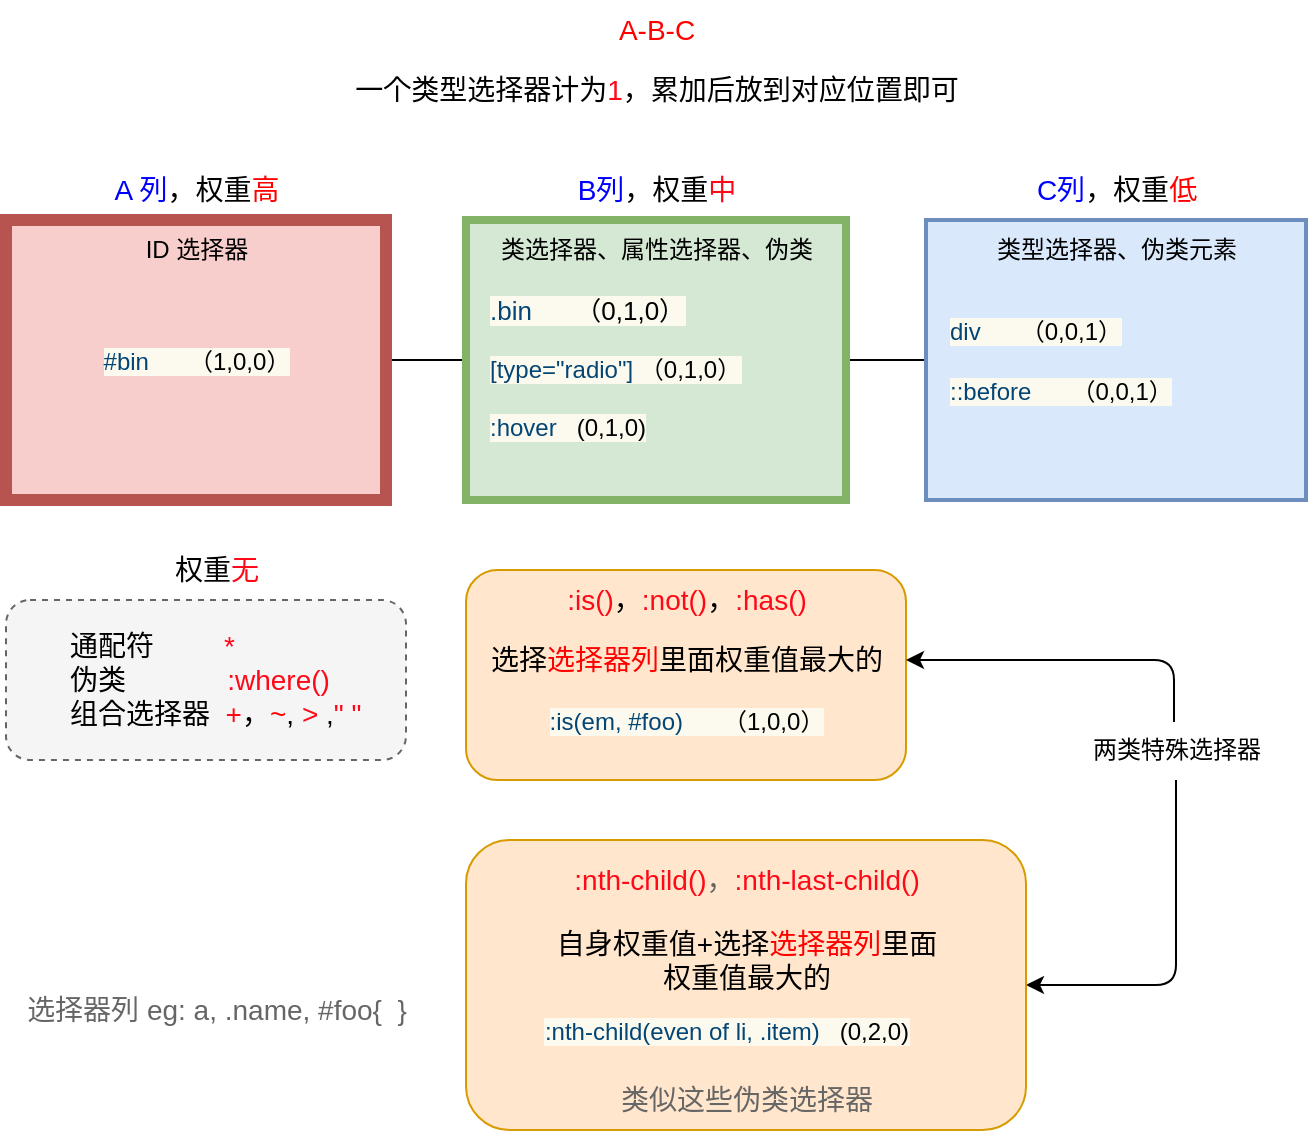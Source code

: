<mxfile version="20.5.1" type="github">
  <diagram id="O7jyK_cGJBeiItu3M3Zx" name="第 1 页">
    <mxGraphModel dx="1426" dy="794" grid="1" gridSize="10" guides="1" tooltips="1" connect="1" arrows="1" fold="1" page="1" pageScale="1" pageWidth="3300" pageHeight="4681" math="0" shadow="0">
      <root>
        <mxCell id="0" />
        <mxCell id="1" parent="0" />
        <mxCell id="ECRpxW6QUPekAp9dYrVB-13" style="edgeStyle=orthogonalEdgeStyle;rounded=0;orthogonalLoop=1;jettySize=auto;html=1;entryX=0;entryY=0.5;entryDx=0;entryDy=0;endArrow=none;endFill=0;" parent="1" source="ECRpxW6QUPekAp9dYrVB-1" target="ECRpxW6QUPekAp9dYrVB-4" edge="1">
          <mxGeometry relative="1" as="geometry" />
        </mxCell>
        <mxCell id="ECRpxW6QUPekAp9dYrVB-1" value="" style="rounded=0;whiteSpace=wrap;html=1;fillColor=#f8cecc;strokeColor=#b85450;strokeWidth=6;" parent="1" vertex="1">
          <mxGeometry x="460" y="270" width="190" height="140" as="geometry" />
        </mxCell>
        <mxCell id="ECRpxW6QUPekAp9dYrVB-2" value="&lt;span style=&quot;&quot;&gt;ID 选择器&lt;/span&gt;" style="text;html=1;align=center;verticalAlign=middle;resizable=0;points=[];autosize=1;strokeColor=none;fillColor=none;" parent="1" vertex="1">
          <mxGeometry x="520" y="270" width="70" height="30" as="geometry" />
        </mxCell>
        <mxCell id="ECRpxW6QUPekAp9dYrVB-14" style="edgeStyle=orthogonalEdgeStyle;rounded=0;orthogonalLoop=1;jettySize=auto;html=1;entryX=0;entryY=0.5;entryDx=0;entryDy=0;endArrow=none;endFill=0;" parent="1" source="ECRpxW6QUPekAp9dYrVB-4" target="ECRpxW6QUPekAp9dYrVB-5" edge="1">
          <mxGeometry relative="1" as="geometry" />
        </mxCell>
        <mxCell id="ECRpxW6QUPekAp9dYrVB-4" value="" style="rounded=0;whiteSpace=wrap;html=1;fillColor=#d5e8d4;strokeColor=#82b366;strokeWidth=4;" parent="1" vertex="1">
          <mxGeometry x="690" y="270" width="190" height="140" as="geometry" />
        </mxCell>
        <mxCell id="ECRpxW6QUPekAp9dYrVB-5" value="" style="rounded=0;whiteSpace=wrap;html=1;fillColor=#dae8fc;strokeColor=#6c8ebf;strokeWidth=2;" parent="1" vertex="1">
          <mxGeometry x="920" y="270" width="190" height="140" as="geometry" />
        </mxCell>
        <mxCell id="ECRpxW6QUPekAp9dYrVB-7" value="类型选择器、伪类元素" style="text;html=1;align=center;verticalAlign=middle;resizable=0;points=[];autosize=1;strokeColor=none;fillColor=none;" parent="1" vertex="1">
          <mxGeometry x="945" y="270" width="140" height="30" as="geometry" />
        </mxCell>
        <mxCell id="ECRpxW6QUPekAp9dYrVB-8" value="&lt;font style=&quot;font-size: 14px;&quot;&gt;&lt;font style=&quot;font-size: 14px;&quot; color=&quot;#0000ff&quot;&gt;A 列&lt;/font&gt;，权重&lt;font style=&quot;font-size: 14px;&quot; color=&quot;#ff0000&quot;&gt;高&lt;/font&gt;&lt;/font&gt;" style="text;html=1;align=center;verticalAlign=middle;resizable=0;points=[];autosize=1;strokeColor=none;fillColor=none;" parent="1" vertex="1">
          <mxGeometry x="500" y="240" width="110" height="30" as="geometry" />
        </mxCell>
        <mxCell id="ECRpxW6QUPekAp9dYrVB-9" value="&lt;font style=&quot;font-size: 14px;&quot;&gt;&lt;font style=&quot;font-size: 14px;&quot; color=&quot;#0000ff&quot;&gt;B列&lt;/font&gt;，权重&lt;font style=&quot;font-size: 14px;&quot; color=&quot;#ff0818&quot;&gt;中&lt;/font&gt;&lt;/font&gt;" style="text;html=1;align=center;verticalAlign=middle;resizable=0;points=[];autosize=1;strokeColor=none;fillColor=none;" parent="1" vertex="1">
          <mxGeometry x="735" y="240" width="100" height="30" as="geometry" />
        </mxCell>
        <mxCell id="ECRpxW6QUPekAp9dYrVB-10" value="&lt;font style=&quot;font-size: 14px;&quot;&gt;&lt;font style=&quot;font-size: 14px;&quot; color=&quot;#0000ff&quot;&gt;C列&lt;/font&gt;，权重&lt;font style=&quot;font-size: 14px;&quot; color=&quot;#ff0000&quot;&gt;低&lt;/font&gt;&lt;/font&gt;" style="text;html=1;align=center;verticalAlign=middle;resizable=0;points=[];autosize=1;strokeColor=none;fillColor=none;" parent="1" vertex="1">
          <mxGeometry x="965" y="240" width="100" height="30" as="geometry" />
        </mxCell>
        <mxCell id="ECRpxW6QUPekAp9dYrVB-12" value="类选择器、属性选择器、伪类" style="text;html=1;align=center;verticalAlign=middle;resizable=0;points=[];autosize=1;strokeColor=none;fillColor=none;" parent="1" vertex="1">
          <mxGeometry x="695" y="270" width="180" height="30" as="geometry" />
        </mxCell>
        <mxCell id="ECRpxW6QUPekAp9dYrVB-18" value="" style="rounded=1;whiteSpace=wrap;html=1;strokeWidth=1;fontSize=14;strokeColor=#d79b00;fillColor=#ffe6cc;" parent="1" vertex="1">
          <mxGeometry x="690" y="445" width="220" height="105" as="geometry" />
        </mxCell>
        <mxCell id="ECRpxW6QUPekAp9dYrVB-19" value=":is()&lt;font color=&quot;#000000&quot;&gt;，&lt;/font&gt;:not()&lt;font color=&quot;#000000&quot;&gt;，&lt;/font&gt;:has()" style="text;html=1;align=center;verticalAlign=middle;resizable=0;points=[];autosize=1;strokeColor=none;fillColor=none;fontSize=14;fontColor=#FF0818;" parent="1" vertex="1">
          <mxGeometry x="730" y="445" width="140" height="30" as="geometry" />
        </mxCell>
        <mxCell id="exm0bVOSVGiGTwGDYVTc-6" style="edgeStyle=orthogonalEdgeStyle;rounded=1;orthogonalLoop=1;jettySize=auto;html=1;entryX=0.491;entryY=0.033;entryDx=0;entryDy=0;entryPerimeter=0;fontSize=12;fontColor=#000000;endArrow=none;endFill=0;startArrow=classic;startFill=1;" edge="1" parent="1" source="ECRpxW6QUPekAp9dYrVB-20" target="exm0bVOSVGiGTwGDYVTc-4">
          <mxGeometry relative="1" as="geometry" />
        </mxCell>
        <mxCell id="ECRpxW6QUPekAp9dYrVB-20" value="选择&lt;font color=&quot;#ff0000&quot;&gt;选择器列&lt;/font&gt;里面权重值最大的" style="text;html=1;align=center;verticalAlign=middle;resizable=0;points=[];autosize=1;strokeColor=none;fillColor=none;fontSize=14;fontColor=#000000;" parent="1" vertex="1">
          <mxGeometry x="690" y="475" width="220" height="30" as="geometry" />
        </mxCell>
        <mxCell id="ECRpxW6QUPekAp9dYrVB-22" value="&lt;font style=&quot;font-size: 12px;&quot;&gt;&lt;span style=&quot;color: rgb(3, 69, 117); font-family: sans-serif; text-align: left; background-color: rgb(252, 250, 238);&quot;&gt;:is(em, #foo)&amp;nbsp; &amp;nbsp; &amp;nbsp; &lt;/span&gt;&lt;span style=&quot;font-family: sans-serif; text-align: left; background-color: rgb(252, 250, 238);&quot;&gt;&lt;font style=&quot;font-size: 12px;&quot; color=&quot;#000000&quot;&gt;（1,0,0）&lt;/font&gt;&lt;/span&gt;&lt;/font&gt;" style="text;html=1;align=center;verticalAlign=middle;resizable=0;points=[];autosize=1;strokeColor=none;fillColor=none;fontSize=14;fontColor=#FF0000;" parent="1" vertex="1">
          <mxGeometry x="715" y="505" width="170" height="30" as="geometry" />
        </mxCell>
        <mxCell id="exm0bVOSVGiGTwGDYVTc-7" style="edgeStyle=orthogonalEdgeStyle;rounded=1;orthogonalLoop=1;jettySize=auto;html=1;exitX=1;exitY=0.5;exitDx=0;exitDy=0;fontSize=12;fontColor=#000000;endArrow=none;endFill=0;startArrow=classic;startFill=1;" edge="1" parent="1" source="ECRpxW6QUPekAp9dYrVB-23" target="exm0bVOSVGiGTwGDYVTc-4">
          <mxGeometry relative="1" as="geometry" />
        </mxCell>
        <mxCell id="ECRpxW6QUPekAp9dYrVB-23" value="" style="rounded=1;whiteSpace=wrap;html=1;strokeWidth=1;fontSize=14;strokeColor=#d79b00;fillColor=#ffe6cc;" parent="1" vertex="1">
          <mxGeometry x="690" y="580" width="280" height="145" as="geometry" />
        </mxCell>
        <mxCell id="ECRpxW6QUPekAp9dYrVB-24" value="A-B-C" style="text;html=1;align=center;verticalAlign=middle;resizable=0;points=[];autosize=1;strokeColor=none;fillColor=none;fontSize=14;fontColor=#FF0000;" parent="1" vertex="1">
          <mxGeometry x="755" y="160" width="60" height="30" as="geometry" />
        </mxCell>
        <mxCell id="ECRpxW6QUPekAp9dYrVB-25" value="&lt;font color=&quot;#666666&quot;&gt;选择器列 eg: a, .name, #foo{&amp;nbsp; }&lt;/font&gt;" style="text;html=1;align=center;verticalAlign=middle;resizable=0;points=[];autosize=1;strokeColor=none;fillColor=none;fontSize=14;fontColor=#FF0000;" parent="1" vertex="1">
          <mxGeometry x="460" y="650" width="210" height="30" as="geometry" />
        </mxCell>
        <mxCell id="ECRpxW6QUPekAp9dYrVB-26" value="&lt;font color=&quot;#ff0818&quot;&gt;:nth-child()&lt;/font&gt;，&lt;font color=&quot;#ff0818&quot;&gt;:nth-last-child()&lt;/font&gt;" style="text;html=1;align=center;verticalAlign=middle;resizable=0;points=[];autosize=1;strokeColor=none;fillColor=none;fontSize=14;fontColor=#666666;" parent="1" vertex="1">
          <mxGeometry x="730" y="585" width="200" height="30" as="geometry" />
        </mxCell>
        <mxCell id="ECRpxW6QUPekAp9dYrVB-27" value="&lt;font color=&quot;#666666&quot;&gt;类似这些伪类选择器&lt;/font&gt;" style="text;html=1;align=center;verticalAlign=middle;resizable=0;points=[];autosize=1;strokeColor=none;fillColor=none;fontSize=14;fontColor=#FF0818;" parent="1" vertex="1">
          <mxGeometry x="755" y="695" width="150" height="30" as="geometry" />
        </mxCell>
        <mxCell id="ECRpxW6QUPekAp9dYrVB-28" value="自身权重值+选择&lt;font color=&quot;#ff0000&quot;&gt;选择器列&lt;/font&gt;里面&lt;br&gt;权重值最大的" style="text;html=1;align=center;verticalAlign=middle;resizable=0;points=[];autosize=1;strokeColor=none;fillColor=none;fontSize=14;fontColor=#000000;" parent="1" vertex="1">
          <mxGeometry x="725" y="615" width="210" height="50" as="geometry" />
        </mxCell>
        <mxCell id="ECRpxW6QUPekAp9dYrVB-29" value="&lt;font style=&quot;font-size: 12px;&quot;&gt;&lt;span style=&quot;color: rgb(3, 69, 117); font-family: sans-serif; text-align: left; background-color: rgb(252, 250, 238);&quot;&gt;:nth-child(even of li, .item)&amp;nbsp; &amp;nbsp;&lt;/span&gt;&lt;span style=&quot;color: rgb(0, 0, 0); font-family: sans-serif; text-align: left; background-color: rgb(252, 250, 238);&quot;&gt;(0,2,0)&lt;/span&gt;&lt;/font&gt;" style="text;html=1;align=center;verticalAlign=middle;resizable=0;points=[];autosize=1;strokeColor=none;fillColor=none;fontSize=14;fontColor=#666666;" parent="1" vertex="1">
          <mxGeometry x="710" y="660" width="220" height="30" as="geometry" />
        </mxCell>
        <mxCell id="ECRpxW6QUPekAp9dYrVB-30" value="一个类型选择器计为&lt;font color=&quot;#ff0818&quot;&gt;1&lt;/font&gt;，累加后放到对应位置即可" style="text;html=1;align=center;verticalAlign=middle;resizable=0;points=[];autosize=1;strokeColor=none;fillColor=none;fontSize=14;fontColor=#000000;" parent="1" vertex="1">
          <mxGeometry x="620" y="190" width="330" height="30" as="geometry" />
        </mxCell>
        <mxCell id="ECRpxW6QUPekAp9dYrVB-32" value="&lt;font style=&quot;font-size: 12px;&quot;&gt;&lt;span style=&quot;color: rgb(3, 69, 117); font-family: sans-serif; text-align: left; background-color: rgb(252, 250, 238);&quot;&gt;#bin&amp;nbsp; &amp;nbsp; &amp;nbsp;&amp;nbsp;&lt;/span&gt;&lt;span style=&quot;font-family: sans-serif; text-align: left; background-color: rgb(252, 250, 238);&quot;&gt;&lt;font style=&quot;font-size: 12px;&quot; color=&quot;#000000&quot;&gt;（1,0,0）&lt;/font&gt;&lt;/span&gt;&lt;/font&gt;" style="text;html=1;align=center;verticalAlign=middle;resizable=0;points=[];autosize=1;strokeColor=none;fillColor=none;fontSize=14;fontColor=#FF0000;" parent="1" vertex="1">
          <mxGeometry x="495" y="325" width="120" height="30" as="geometry" />
        </mxCell>
        <mxCell id="ECRpxW6QUPekAp9dYrVB-38" value="" style="group" parent="1" vertex="1" connectable="0">
          <mxGeometry x="700" y="300" width="210" height="88.182" as="geometry" />
        </mxCell>
        <mxCell id="ECRpxW6QUPekAp9dYrVB-33" value="&lt;font style=&quot;font-size: 13px;&quot;&gt;&lt;span style=&quot;color: rgb(3, 69, 117); font-family: sans-serif; background-color: rgb(252, 250, 238);&quot;&gt;.bin&amp;nbsp; &amp;nbsp; &amp;nbsp;&amp;nbsp;&lt;/span&gt;&lt;span style=&quot;font-family: sans-serif; background-color: rgb(252, 250, 238);&quot;&gt;&lt;font style=&quot;font-size: 13px;&quot; color=&quot;#000000&quot;&gt;（0,1,0）&lt;/font&gt;&lt;/span&gt;&lt;/font&gt;" style="text;html=1;align=left;verticalAlign=middle;resizable=0;points=[];autosize=1;strokeColor=none;fillColor=none;fontSize=14;fontColor=#FF0000;" parent="ECRpxW6QUPekAp9dYrVB-38" vertex="1">
          <mxGeometry width="120" height="30" as="geometry" />
        </mxCell>
        <mxCell id="ECRpxW6QUPekAp9dYrVB-34" value="&lt;font style=&quot;font-size: 12px;&quot;&gt;&lt;span style=&quot;color: rgb(3, 69, 117); font-family: sans-serif; background-color: rgb(252, 250, 238);&quot;&gt;[type=&quot;radio&quot;]&amp;nbsp;&lt;/span&gt;&lt;span style=&quot;font-family: sans-serif; background-color: rgb(252, 250, 238);&quot;&gt;&lt;font style=&quot;font-size: 12px;&quot; color=&quot;#000000&quot;&gt;（0,1,0）&lt;/font&gt;&lt;/span&gt;&lt;/font&gt;" style="text;html=1;align=left;verticalAlign=middle;resizable=0;points=[];autosize=1;strokeColor=none;fillColor=none;fontSize=14;fontColor=#FF0000;" parent="ECRpxW6QUPekAp9dYrVB-38" vertex="1">
          <mxGeometry y="29.091" width="150" height="30" as="geometry" />
        </mxCell>
        <mxCell id="ECRpxW6QUPekAp9dYrVB-35" value="&lt;div style=&quot;&quot;&gt;&lt;font style=&quot;font-size: 12px;&quot; face=&quot;sans-serif&quot;&gt;&lt;span style=&quot;background-color: rgb(252, 250, 238);&quot;&gt;&lt;font style=&quot;font-size: 12px;&quot; color=&quot;#034575&quot;&gt;:hover&amp;nbsp;&lt;/font&gt;&lt;font style=&quot;font-size: 12px;&quot; color=&quot;#000000&quot;&gt; &amp;nbsp;(0,1,0)&lt;/font&gt;&lt;/span&gt;&lt;/font&gt;&lt;/div&gt;" style="text;html=1;align=left;verticalAlign=middle;resizable=0;points=[];autosize=1;strokeColor=none;fillColor=none;fontSize=14;fontColor=#FF0000;" parent="ECRpxW6QUPekAp9dYrVB-38" vertex="1">
          <mxGeometry y="58.182" width="100" height="30" as="geometry" />
        </mxCell>
        <mxCell id="ECRpxW6QUPekAp9dYrVB-41" value="" style="group" parent="1" vertex="1" connectable="0">
          <mxGeometry x="930" y="310" width="140" height="60" as="geometry" />
        </mxCell>
        <mxCell id="ECRpxW6QUPekAp9dYrVB-39" value="&lt;font style=&quot;font-size: 12px;&quot;&gt;&lt;span style=&quot;color: rgb(3, 69, 117); font-family: sans-serif; background-color: rgb(252, 250, 238);&quot;&gt;div&amp;nbsp; &amp;nbsp; &amp;nbsp;&amp;nbsp;&lt;/span&gt;&lt;span style=&quot;font-family: sans-serif; background-color: rgb(252, 250, 238);&quot;&gt;&lt;font style=&quot;font-size: 12px;&quot; color=&quot;#000000&quot;&gt;（0,0,1）&lt;/font&gt;&lt;/span&gt;&lt;/font&gt;" style="text;html=1;align=left;verticalAlign=middle;resizable=0;points=[];autosize=1;strokeColor=none;fillColor=none;fontSize=14;fontColor=#FF0000;" parent="ECRpxW6QUPekAp9dYrVB-41" vertex="1">
          <mxGeometry width="110" height="30" as="geometry" />
        </mxCell>
        <mxCell id="ECRpxW6QUPekAp9dYrVB-40" value="&lt;font style=&quot;font-size: 12px;&quot;&gt;&lt;span style=&quot;color: rgb(3, 69, 117); font-family: sans-serif; background-color: rgb(252, 250, 238);&quot;&gt;::before&amp;nbsp; &amp;nbsp; &amp;nbsp;&amp;nbsp;&lt;/span&gt;&lt;span style=&quot;font-family: sans-serif; background-color: rgb(252, 250, 238);&quot;&gt;&lt;font style=&quot;font-size: 12px;&quot; color=&quot;#000000&quot;&gt;（0,0,1）&lt;/font&gt;&lt;/span&gt;&lt;/font&gt;" style="text;html=1;align=left;verticalAlign=middle;resizable=0;points=[];autosize=1;strokeColor=none;fillColor=none;fontSize=14;fontColor=#FF0000;" parent="ECRpxW6QUPekAp9dYrVB-41" vertex="1">
          <mxGeometry y="30" width="140" height="30" as="geometry" />
        </mxCell>
        <mxCell id="exm0bVOSVGiGTwGDYVTc-4" value="两类特殊选择器" style="text;html=1;align=center;verticalAlign=middle;resizable=0;points=[];autosize=1;strokeColor=none;fillColor=none;fontSize=12;fontColor=#000000;" vertex="1" parent="1">
          <mxGeometry x="990" y="520" width="110" height="30" as="geometry" />
        </mxCell>
        <mxCell id="exm0bVOSVGiGTwGDYVTc-8" value="" style="group" vertex="1" connectable="0" parent="1">
          <mxGeometry x="460" y="430" width="200" height="110" as="geometry" />
        </mxCell>
        <mxCell id="ECRpxW6QUPekAp9dYrVB-15" value="" style="rounded=1;whiteSpace=wrap;html=1;strokeWidth=1;fontSize=14;fontColor=#333333;dashed=1;fillColor=#f5f5f5;strokeColor=#666666;" parent="exm0bVOSVGiGTwGDYVTc-8" vertex="1">
          <mxGeometry y="30" width="200" height="80" as="geometry" />
        </mxCell>
        <mxCell id="ECRpxW6QUPekAp9dYrVB-16" value="&lt;font color=&quot;#000000&quot;&gt;权重&lt;/font&gt;&lt;font color=&quot;#ff0818&quot;&gt;无&lt;/font&gt;" style="text;html=1;align=center;verticalAlign=middle;resizable=0;points=[];autosize=1;strokeColor=none;fillColor=none;fontSize=14;fontColor=#0000FF;" parent="exm0bVOSVGiGTwGDYVTc-8" vertex="1">
          <mxGeometry x="70" width="70" height="30" as="geometry" />
        </mxCell>
        <mxCell id="ECRpxW6QUPekAp9dYrVB-17" value="通配符&amp;nbsp; &amp;nbsp; &amp;nbsp; &amp;nbsp; &amp;nbsp;&lt;font color=&quot;#ff0818&quot;&gt;*&lt;/font&gt;&lt;br style=&quot;font-size: 14px;&quot;&gt;伪类&amp;nbsp; &amp;nbsp; &amp;nbsp; &amp;nbsp; &amp;nbsp; &amp;nbsp; &amp;nbsp;&lt;font color=&quot;#ff0818&quot;&gt;:where()&lt;/font&gt;&lt;br&gt;组合选择器&amp;nbsp; &lt;font color=&quot;#ff0818&quot;&gt;+&lt;/font&gt;，&lt;font color=&quot;#ff0000&quot;&gt;~&lt;/font&gt;, &lt;font color=&quot;#ff0818&quot;&gt;&amp;gt;&lt;/font&gt; ,&lt;font color=&quot;#ff0818&quot;&gt;&quot; &quot;&lt;/font&gt;" style="text;html=1;align=left;verticalAlign=middle;resizable=0;points=[];autosize=1;strokeColor=none;fillColor=none;fontSize=14;fontColor=#000000;spacingTop=0;" parent="exm0bVOSVGiGTwGDYVTc-8" vertex="1">
          <mxGeometry x="30" y="40" width="170" height="60" as="geometry" />
        </mxCell>
      </root>
    </mxGraphModel>
  </diagram>
</mxfile>
